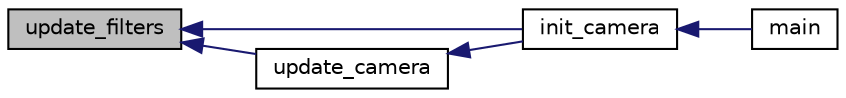 digraph "update_filters"
{
  edge [fontname="Helvetica",fontsize="10",labelfontname="Helvetica",labelfontsize="10"];
  node [fontname="Helvetica",fontsize="10",shape=record];
  rankdir="LR";
  Node77 [label="update_filters",height=0.2,width=0.4,color="black", fillcolor="grey75", style="filled", fontcolor="black"];
  Node77 -> Node78 [dir="back",color="midnightblue",fontsize="10",style="solid",fontname="Helvetica"];
  Node78 [label="init_camera",height=0.2,width=0.4,color="black", fillcolor="white", style="filled",URL="$_camera_8hpp.html#a0a1f7ec3c64eb8634f2f2a80e46405ee"];
  Node78 -> Node79 [dir="back",color="midnightblue",fontsize="10",style="solid",fontname="Helvetica"];
  Node79 [label="main",height=0.2,width=0.4,color="black", fillcolor="white", style="filled",URL="$main_8cpp.html#a0ddf1224851353fc92bfbff6f499fa97"];
  Node77 -> Node80 [dir="back",color="midnightblue",fontsize="10",style="solid",fontname="Helvetica"];
  Node80 [label="update_camera",height=0.2,width=0.4,color="black", fillcolor="white", style="filled",URL="$_camera_8hpp.html#a2f916abf2339aab7843a1bee720ddb1d"];
  Node80 -> Node78 [dir="back",color="midnightblue",fontsize="10",style="solid",fontname="Helvetica"];
}
